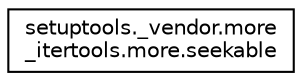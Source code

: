 digraph "Graphical Class Hierarchy"
{
 // LATEX_PDF_SIZE
  edge [fontname="Helvetica",fontsize="10",labelfontname="Helvetica",labelfontsize="10"];
  node [fontname="Helvetica",fontsize="10",shape=record];
  rankdir="LR";
  Node0 [label="setuptools._vendor.more\l_itertools.more.seekable",height=0.2,width=0.4,color="black", fillcolor="white", style="filled",URL="$d2/d00/classsetuptools_1_1__vendor_1_1more__itertools_1_1more_1_1seekable.html",tooltip=" "];
}
